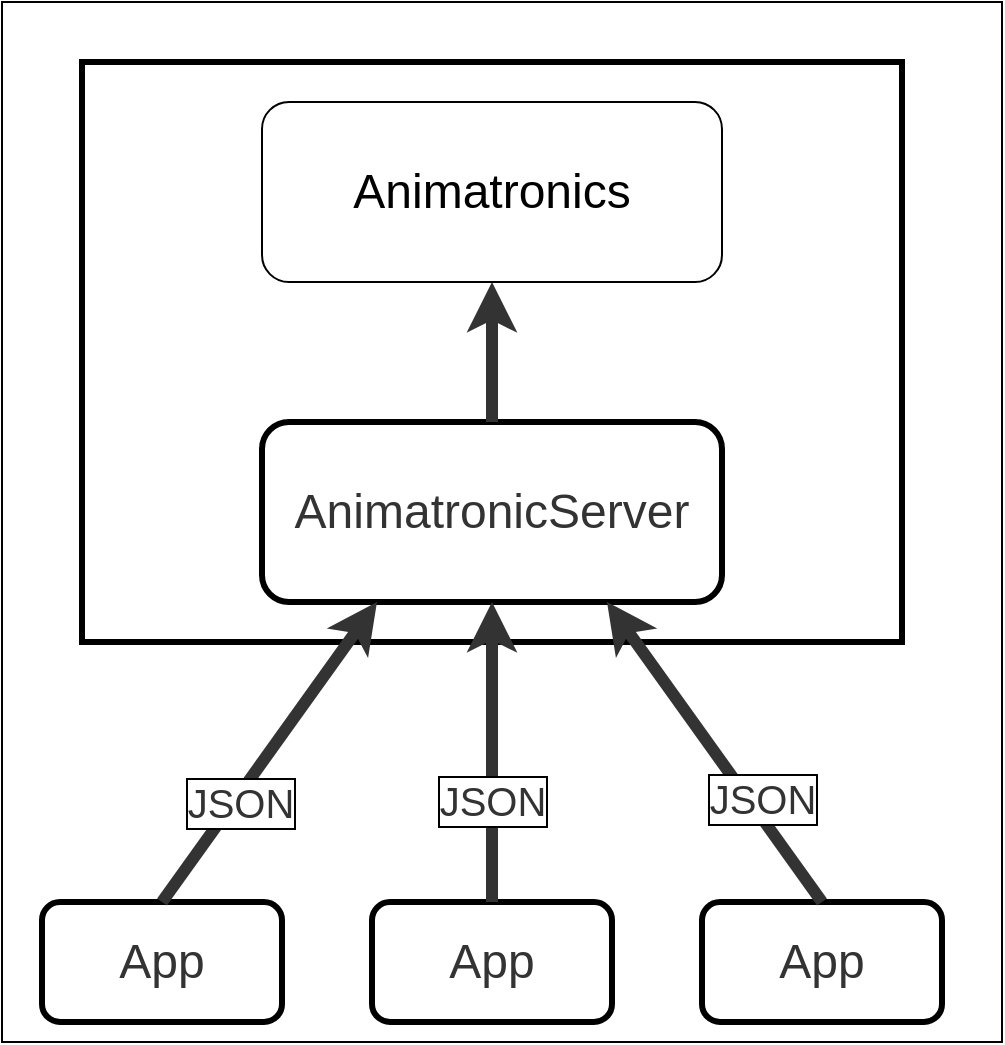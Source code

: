 <mxfile>
    <diagram id="5dXscFiHjnxwNbzUO7A-" name="Page-1">
        <mxGraphModel dx="1086" dy="459" grid="1" gridSize="10" guides="1" tooltips="1" connect="1" arrows="1" fold="1" page="1" pageScale="1" pageWidth="827" pageHeight="1169" math="0" shadow="0">
            <root>
                <mxCell id="0"/>
                <mxCell id="1" parent="0"/>
                <mxCell id="7" value="" style="rounded=0;whiteSpace=wrap;html=1;fontSize=24;fillColor=#FFFFFF;" parent="1" vertex="1">
                    <mxGeometry x="150" y="120" width="500" height="520" as="geometry"/>
                </mxCell>
                <mxCell id="6" value="" style="rounded=0;whiteSpace=wrap;html=1;fontSize=24;fillColor=none;strokeWidth=3;strokeColor=#000000;" parent="1" vertex="1">
                    <mxGeometry x="190" y="150" width="410" height="290" as="geometry"/>
                </mxCell>
                <mxCell id="2" value="AnimatronicServer" style="rounded=1;whiteSpace=wrap;html=1;fontSize=24;fontColor=#333333;fillColor=#FFFFFF;strokeColor=#000000;strokeWidth=3;" parent="1" vertex="1">
                    <mxGeometry x="280" y="330" width="230" height="90" as="geometry"/>
                </mxCell>
                <mxCell id="3" value="Animatronics" style="rounded=1;whiteSpace=wrap;html=1;fontSize=24;" parent="1" vertex="1">
                    <mxGeometry x="280" y="170" width="230" height="90" as="geometry"/>
                </mxCell>
                <mxCell id="5" value="" style="edgeStyle=none;html=1;fontSize=24;strokeWidth=6;strokeColor=#333333;" parent="1" source="2" target="3" edge="1">
                    <mxGeometry relative="1" as="geometry"/>
                </mxCell>
                <mxCell id="8" value="App" style="rounded=1;whiteSpace=wrap;html=1;fontSize=24;strokeColor=#000000;strokeWidth=3;fillColor=#FFFFFF;fontColor=#333333;" parent="1" vertex="1">
                    <mxGeometry x="170" y="570" width="120" height="60" as="geometry"/>
                </mxCell>
                <mxCell id="9" value="App" style="rounded=1;whiteSpace=wrap;html=1;fontSize=24;strokeColor=#000000;strokeWidth=3;fillColor=#FFFFFF;fontColor=#333333;" parent="1" vertex="1">
                    <mxGeometry x="335" y="570" width="120" height="60" as="geometry"/>
                </mxCell>
                <mxCell id="10" value="App" style="rounded=1;whiteSpace=wrap;html=1;fontSize=24;strokeColor=#000000;strokeWidth=3;fillColor=#FFFFFF;fontColor=#333333;" parent="1" vertex="1">
                    <mxGeometry x="500" y="570" width="120" height="60" as="geometry"/>
                </mxCell>
                <mxCell id="11" value="" style="endArrow=classic;html=1;fontSize=24;fontColor=#333333;strokeColor=#333333;strokeWidth=6;exitX=0.5;exitY=0;exitDx=0;exitDy=0;entryX=0.25;entryY=1;entryDx=0;entryDy=0;" parent="1" source="8" target="2" edge="1">
                    <mxGeometry width="50" height="50" relative="1" as="geometry">
                        <mxPoint x="240" y="420" as="sourcePoint"/>
                        <mxPoint x="290" y="370" as="targetPoint"/>
                    </mxGeometry>
                </mxCell>
                <mxCell id="15" value="JSON" style="edgeLabel;html=1;align=center;verticalAlign=middle;resizable=0;points=[];fontSize=20;fontColor=#333333;labelBackgroundColor=#FFFFFF;labelBorderColor=#000000;" parent="11" vertex="1" connectable="0">
                    <mxGeometry x="-0.077" y="-2" relative="1" as="geometry">
                        <mxPoint x="-12" y="18" as="offset"/>
                    </mxGeometry>
                </mxCell>
                <mxCell id="17" value="" style="endArrow=classic;html=1;fontSize=24;fontColor=#333333;strokeColor=#333333;strokeWidth=6;entryX=0.5;entryY=1;entryDx=0;entryDy=0;" edge="1" parent="1" source="9" target="2">
                    <mxGeometry width="50" height="50" relative="1" as="geometry">
                        <mxPoint x="240" y="580" as="sourcePoint"/>
                        <mxPoint x="347.5" y="430" as="targetPoint"/>
                    </mxGeometry>
                </mxCell>
                <mxCell id="18" value="JSON" style="edgeLabel;html=1;align=center;verticalAlign=middle;resizable=0;points=[];fontSize=20;fontColor=#333333;labelBackgroundColor=#FFFFFF;labelBorderColor=#000000;" vertex="1" connectable="0" parent="17">
                    <mxGeometry x="-0.077" y="-2" relative="1" as="geometry">
                        <mxPoint x="-2" y="18" as="offset"/>
                    </mxGeometry>
                </mxCell>
                <mxCell id="19" value="" style="endArrow=classic;html=1;fontSize=24;fontColor=#333333;strokeColor=#333333;strokeWidth=6;exitX=0.5;exitY=0;exitDx=0;exitDy=0;entryX=0.75;entryY=1;entryDx=0;entryDy=0;" edge="1" parent="1" source="10" target="2">
                    <mxGeometry width="50" height="50" relative="1" as="geometry">
                        <mxPoint x="250" y="590" as="sourcePoint"/>
                        <mxPoint x="357.5" y="440" as="targetPoint"/>
                    </mxGeometry>
                </mxCell>
                <mxCell id="20" value="JSON" style="edgeLabel;html=1;align=center;verticalAlign=middle;resizable=0;points=[];fontSize=20;fontColor=#333333;labelBackgroundColor=#FFFFFF;labelBorderColor=#000000;" vertex="1" connectable="0" parent="19">
                    <mxGeometry x="-0.077" y="-2" relative="1" as="geometry">
                        <mxPoint x="18" y="18" as="offset"/>
                    </mxGeometry>
                </mxCell>
            </root>
        </mxGraphModel>
    </diagram>
</mxfile>
